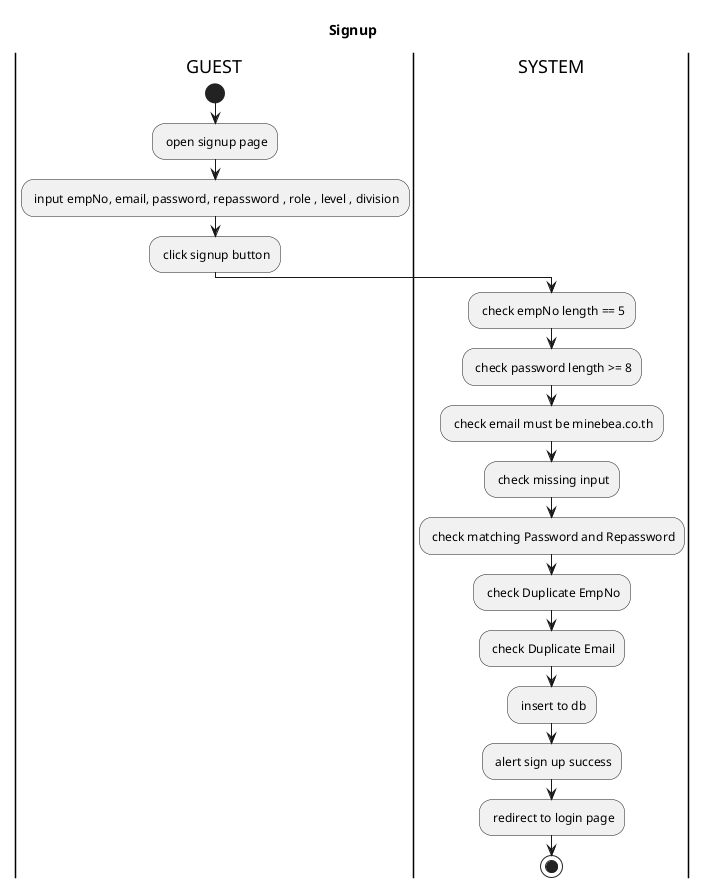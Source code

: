 @startuml

title Signup

|GUEST|
start
: open signup page;
: input empNo, email, password, repassword , role , level , division;
: click signup button;
|SYSTEM|
: check empNo length == 5;
: check password length >= 8;
: check email must be minebea.co.th;
: check missing input;
: check matching Password and Repassword;
: check Duplicate EmpNo;
: check Duplicate Email;
: insert to db;
: alert sign up success;
: redirect to login page;
stop
@enduml